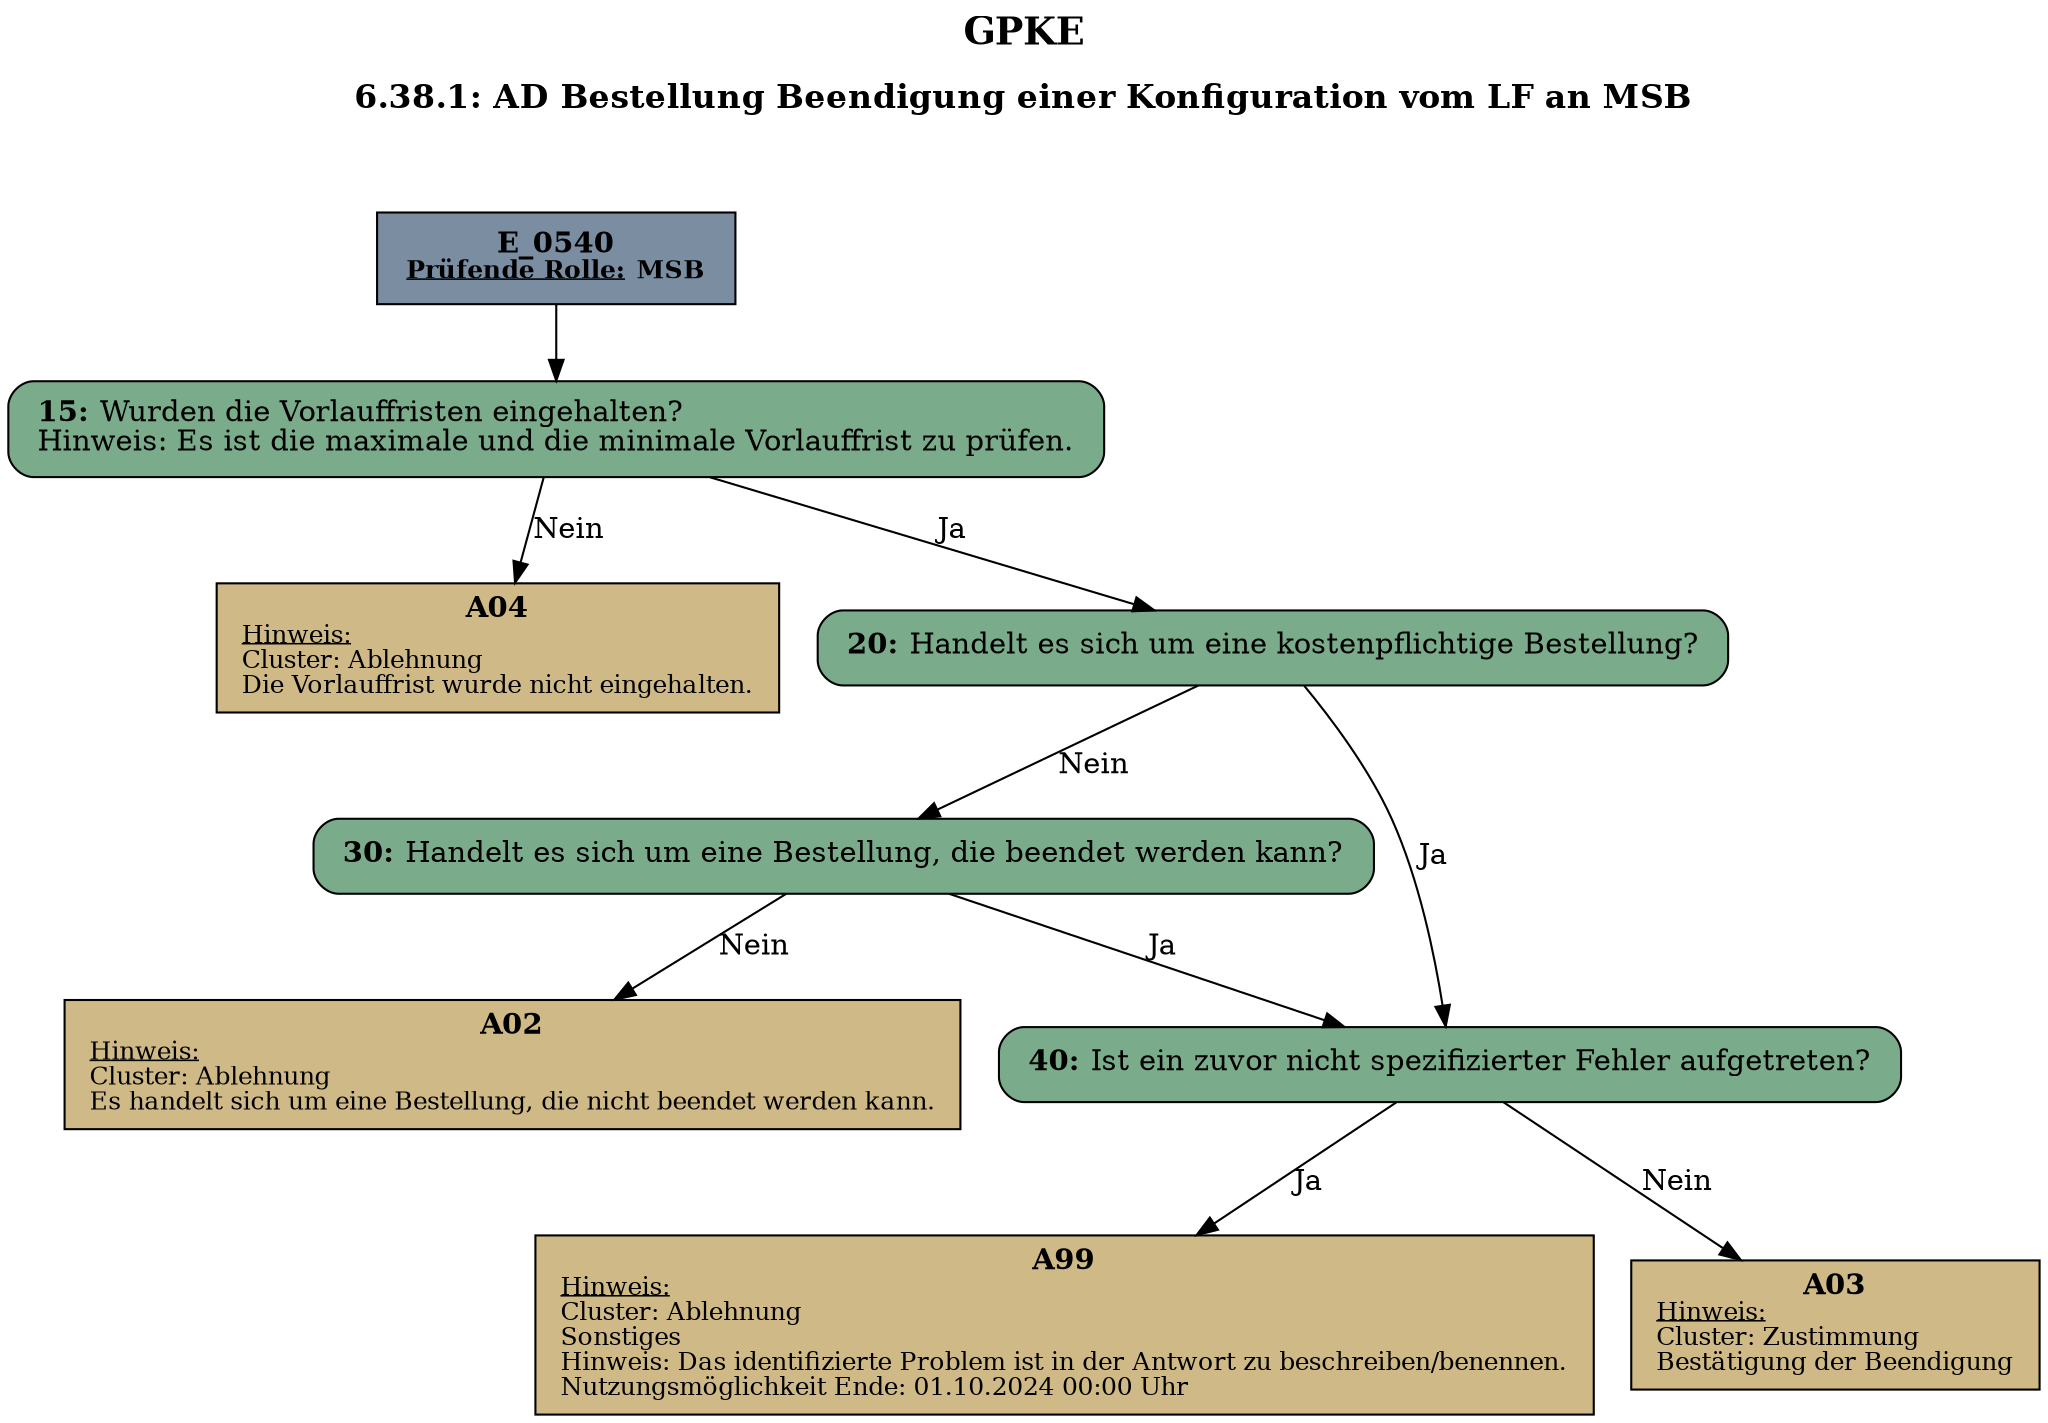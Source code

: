digraph D {
    labelloc="t";
    label=<<B><FONT POINT-SIZE="18">GPKE</FONT></B><BR/><BR/><B><FONT POINT-SIZE="16">6.38.1: AD Bestellung Beendigung einer Konfiguration vom LF an MSB</FONT></B><BR/><BR/><BR/><BR/>>;
    "Start" [margin="0.2,0.12", shape=box, style=filled, fillcolor="#7a8da1", label=<<B>E_0540</B><BR align="center"/><FONT point-size="12"><B><U>Prüfende Rolle:</U> MSB</B></FONT><BR align="center"/>>];
    "15" [margin="0.2,0.12", shape=box, style="filled,rounded", fillcolor="#7aab8a", label=<<B>15: </B>Wurden die Vorlauffristen eingehalten?<BR align="left"/>Hinweis: Es ist die maximale und die minimale Vorlauffrist zu prüfen.<BR align="left"/>>];
    "A04" [margin="0.17,0.08", shape=box, style=filled, fillcolor="#cfb986", label=<<B>A04</B><BR align="center"/><FONT point-size="12"><U>Hinweis:</U><BR align="left"/>Cluster: Ablehnung<BR align="left"/>Die Vorlauffrist wurde nicht eingehalten.<BR align="left"/></FONT>>];
    "20" [margin="0.2,0.12", shape=box, style="filled,rounded", fillcolor="#7aab8a", label=<<B>20: </B>Handelt es sich um eine kostenpflichtige Bestellung?<BR align="left"/>>];
    "30" [margin="0.2,0.12", shape=box, style="filled,rounded", fillcolor="#7aab8a", label=<<B>30: </B>Handelt es sich um eine Bestellung, die beendet werden kann?<BR align="left"/>>];
    "A02" [margin="0.17,0.08", shape=box, style=filled, fillcolor="#cfb986", label=<<B>A02</B><BR align="center"/><FONT point-size="12"><U>Hinweis:</U><BR align="left"/>Cluster: Ablehnung<BR align="left"/>Es handelt sich um eine Bestellung, die nicht beendet werden kann.<BR align="left"/></FONT>>];
    "40" [margin="0.2,0.12", shape=box, style="filled,rounded", fillcolor="#7aab8a", label=<<B>40: </B>Ist ein zuvor nicht spezifizierter Fehler aufgetreten?<BR align="left"/>>];
    "A99" [margin="0.17,0.08", shape=box, style=filled, fillcolor="#cfb986", label=<<B>A99</B><BR align="center"/><FONT point-size="12"><U>Hinweis:</U><BR align="left"/>Cluster: Ablehnung<BR align="left"/>Sonstiges<BR align="left"/>Hinweis: Das identifizierte Problem ist in der Antwort zu beschreiben/benennen.<BR align="left"/>Nutzungsmöglichkeit Ende: 01.10.2024 00:00 Uhr<BR align="left"/></FONT>>];
    "A03" [margin="0.17,0.08", shape=box, style=filled, fillcolor="#cfb986", label=<<B>A03</B><BR align="center"/><FONT point-size="12"><U>Hinweis:</U><BR align="left"/>Cluster: Zustimmung<BR align="left"/>Bestätigung der Beendigung<BR align="left"/></FONT>>];

    "Start" -> "15";
    "15" -> "A04" [label="Nein"];
    "15" -> "20" [label="Ja"];
    "20" -> "30" [label="Nein"];
    "20" -> "40" [label="Ja"];
    "30" -> "A02" [label="Nein"];
    "30" -> "40" [label="Ja"];
    "40" -> "A99" [label="Ja"];
    "40" -> "A03" [label="Nein"];

    bgcolor="transparent";
}